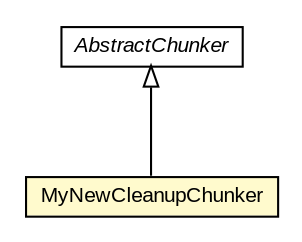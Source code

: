 #!/usr/local/bin/dot
#
# Class diagram 
# Generated by UMLGraph version R5_6-24-gf6e263 (http://www.umlgraph.org/)
#

digraph G {
	edge [fontname="arial",fontsize=10,labelfontname="arial",labelfontsize=10];
	node [fontname="arial",fontsize=10,shape=plaintext];
	nodesep=0.25;
	ranksep=0.5;
	// edu.arizona.biosemantics.semanticmarkup.ling.chunk.AbstractChunker
	c103266 [label=<<table title="edu.arizona.biosemantics.semanticmarkup.ling.chunk.AbstractChunker" border="0" cellborder="1" cellspacing="0" cellpadding="2" port="p" href="../../AbstractChunker.html">
		<tr><td><table border="0" cellspacing="0" cellpadding="1">
<tr><td align="center" balign="center"><font face="arial italic"> AbstractChunker </font></td></tr>
		</table></td></tr>
		</table>>, URL="../../AbstractChunker.html", fontname="arial", fontcolor="black", fontsize=10.0];
	// edu.arizona.biosemantics.semanticmarkup.ling.chunk.lib.chunker.MyNewCleanupChunker
	c103288 [label=<<table title="edu.arizona.biosemantics.semanticmarkup.ling.chunk.lib.chunker.MyNewCleanupChunker" border="0" cellborder="1" cellspacing="0" cellpadding="2" port="p" bgcolor="lemonChiffon" href="./MyNewCleanupChunker.html">
		<tr><td><table border="0" cellspacing="0" cellpadding="1">
<tr><td align="center" balign="center"> MyNewCleanupChunker </td></tr>
		</table></td></tr>
		</table>>, URL="./MyNewCleanupChunker.html", fontname="arial", fontcolor="black", fontsize=10.0];
	//edu.arizona.biosemantics.semanticmarkup.ling.chunk.lib.chunker.MyNewCleanupChunker extends edu.arizona.biosemantics.semanticmarkup.ling.chunk.AbstractChunker
	c103266:p -> c103288:p [dir=back,arrowtail=empty];
}

